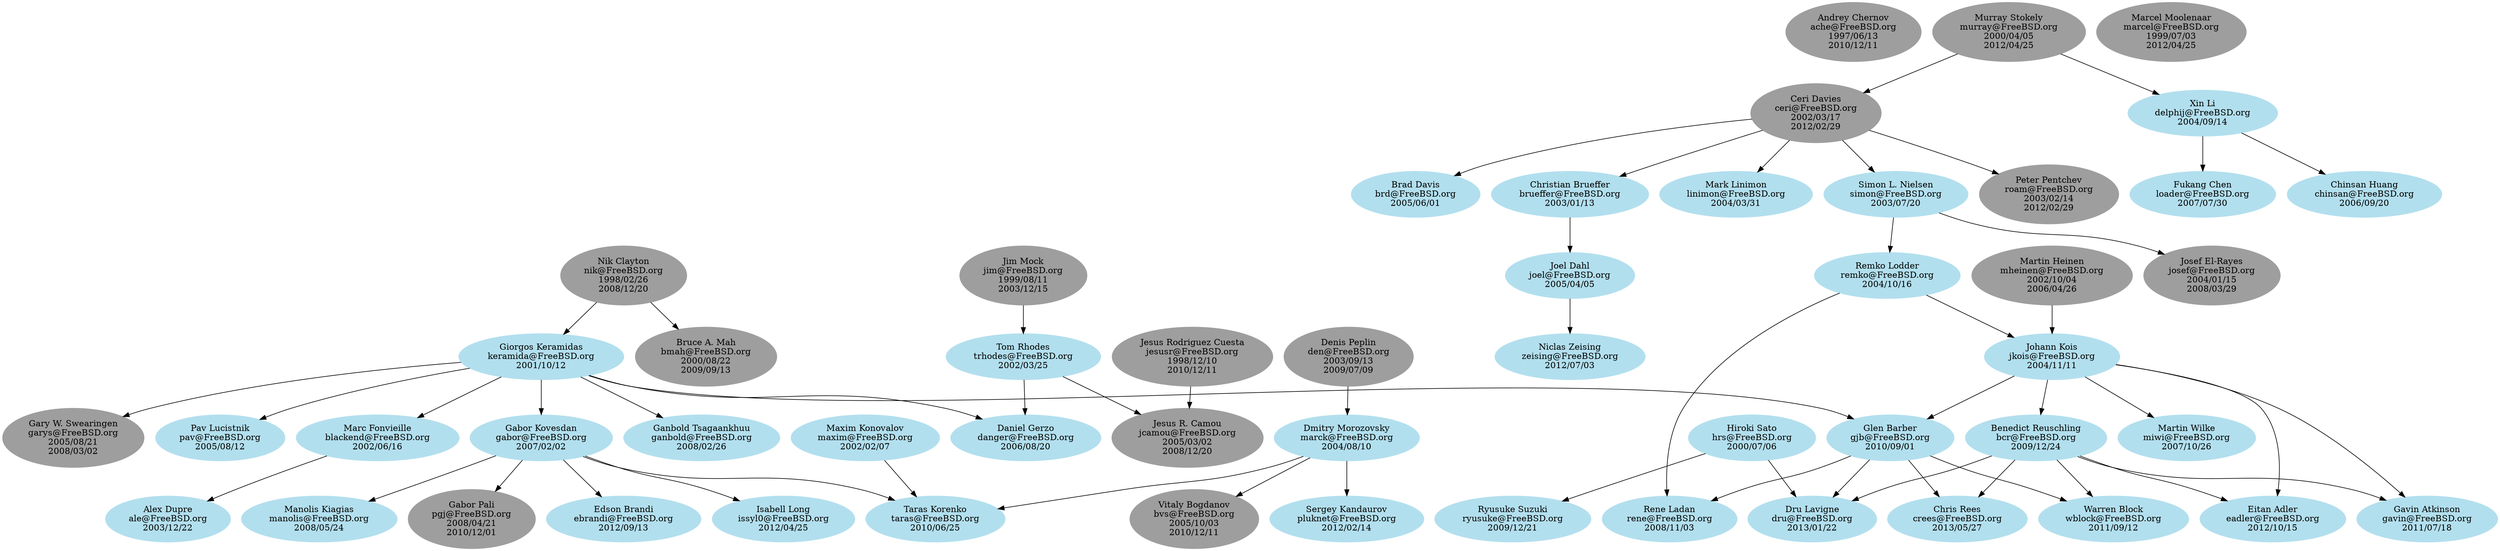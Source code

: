 # $FreeBSD: releng/10.2/share/misc/committers-doc.dot 251102 2013-05-29 13:36:33Z crees $

# This file is meant to list all FreeBSD doc+www committers and describe the
# mentor-mentee relationships between them.
# The graphical output can be generated from this file with the following
# command:
# $ dot -T png -o file.png committers-doc.dot
#
# The dot binary is part of the graphics/graphviz port.

digraph doc {

# Node definitions follow this example:
#
#   foo [label="Foo Bar\nfoo@FreeBSD.org\n????/??/??"]
#
# ????/??/?? is the date when the commit bit was obtained, usually the one you
# can find looking at svn logs for the svnadmin/access file.
# Use YYYY/MM/DD format.
#
# For returned commit bits, the node definition will follow this example:
#
#   foo [label="Foo Bar\nfoo@FreeBSD.org\n????/??/??\n????/??/??"]
#
# The first date is the same as for an active committer, the second date is
# the date when the commit bit has been returned. Again, check svn logs.

node [color=grey62, style=filled, bgcolor=black];

# Alumni go here. Try to keep things sorted.

ache [label="Andrey Chernov\nache@FreeBSD.org\n1997/06/13\n2010/12/11"]
bmah [label="Bruce A. Mah\nbmah@FreeBSD.org\n2000/08/22\n2009/09/13"]
bvs [label="Vitaly Bogdanov\nbvs@FreeBSD.org\n2005/10/03\n2010/12/11"]
ceri [label="Ceri Davies\nceri@FreeBSD.org\n2002/03/17\n2012/02/29"]
den [label="Denis Peplin\nden@FreeBSD.org\n2003/09/13\n2009/07/09"]
garys [label="Gary W. Swearingen\ngarys@FreeBSD.org\n2005/08/21\n2008/03/02"]
jcamou [label="Jesus R. Camou\njcamou@FreeBSD.org\n2005/03/02\n2008/12/20"]
jesusr [label="Jesus Rodriguez Cuesta\njesusr@FreeBSD.org\n1998/12/10\n2010/12/11"]
jim [label="Jim Mock\njim@FreeBSD.org\n1999/08/11\n2003/12/15"]
josef [label="Josef El-Rayes\njosef@FreeBSD.org\n2004/01/15\n2008/03/29"]
marcel [label="Marcel Moolenaar\nmarcel@FreeBSD.org\n1999/07/03\n2012/04/25"]
mheinen [label="Martin Heinen\nmheinen@FreeBSD.org\n2002/10/04\n2006/04/26"]
murray [label="Murray Stokely\nmurray@FreeBSD.org\n2000/04/05\n2012/04/25"]
nik [label="Nik Clayton\nnik@FreeBSD.org\n1998/02/26\n2008/12/20"]
pgj [label="Gabor Pali\npgj@FreeBSD.org\n2008/04/21\n2010/12/01"]
roam [label="Peter Pentchev\nroam@FreeBSD.org\n2003/02/14\n2012/02/29"]

node [color=lightblue2, style=filled, bgcolor=black];

# Current doc committers go here. Try to keep things sorted.

ale [label="Alex Dupre\nale@FreeBSD.org\n2003/12/22"]
bcr [label="Benedict Reuschling\nbcr@FreeBSD.org\n2009/12/24"]
blackend [label="Marc Fonvieille\nblackend@FreeBSD.org\n2002/06/16"]
brd [label="Brad Davis\nbrd@FreeBSD.org\n2005/06/01"]
brueffer [label="Christian Brueffer\nbrueffer@FreeBSD.org\n2003/01/13"]
chinsan [label="Chinsan Huang\nchinsan@FreeBSD.org\n2006/09/20"]
crees [label="Chris Rees\ncrees@FreeBSD.org\n2013/05/27"]
danger [label="Daniel Gerzo\ndanger@FreeBSD.org\n2006/08/20"]
delphij [label="Xin Li\ndelphij@FreeBSD.org\n2004/09/14"]
dru [label="Dru Lavigne\ndru@FreeBSD.org\n2013/01/22"]
eadler [label="Eitan Adler\neadler@FreeBSD.org\n2012/10/15"]
ebrandi [label="Edson Brandi\nebrandi@FreeBSD.org\n2012/09/13"]
gabor [label="Gabor Kovesdan\ngabor@FreeBSD.org\n2007/02/02"]
ganbold [label="Ganbold Tsagaankhuu\nganbold@FreeBSD.org\n2008/02/26"]
gavin [label="Gavin Atkinson\ngavin@FreeBSD.org\n2011/07/18"]
gjb [label="Glen Barber\ngjb@FreeBSD.org\n2010/09/01"]
hrs [label="Hiroki Sato\nhrs@FreeBSD.org\n2000/07/06"]
issyl0 [label="Isabell Long\nissyl0@FreeBSD.org\n2012/04/25"]
jkois [label="Johann Kois\njkois@FreeBSD.org\n2004/11/11"]
joel [label="Joel Dahl\njoel@FreeBSD.org\n2005/04/05"]
keramida [label="Giorgos Keramidas\nkeramida@FreeBSD.org\n2001/10/12"]
linimon [label="Mark Linimon\nlinimon@FreeBSD.org\n2004/03/31"]
loader [label="Fukang Chen\nloader@FreeBSD.org\n2007/07/30"]
manolis [label="Manolis Kiagias\nmanolis@FreeBSD.org\n2008/05/24"]
marck [label="Dmitry Morozovsky\nmarck@FreeBSD.org\n2004/08/10"]
maxim [label="Maxim Konovalov\nmaxim@FreeBSD.org\n2002/02/07"]
miwi [label="Martin Wilke\nmiwi@FreeBSD.org\n2007/10/26"]
pav [label="Pav Lucistnik\npav@FreeBSD.org\n2005/08/12"]
pluknet [label="Sergey Kandaurov\npluknet@FreeBSD.org\n2012/02/14"]
remko [label="Remko Lodder\nremko@FreeBSD.org\n2004/10/16"]
rene [label="Rene Ladan\nrene@FreeBSD.org\n2008/11/03"]
ryusuke [label="Ryusuke Suzuki\nryusuke@FreeBSD.org\n2009/12/21"]
simon [label="Simon L. Nielsen\nsimon@FreeBSD.org\n2003/07/20"]
taras [label="Taras Korenko\ntaras@FreeBSD.org\n2010/06/25"]
trhodes [label="Tom Rhodes\ntrhodes@FreeBSD.org\n2002/03/25"]
wblock [label="Warren Block\nwblock@FreeBSD.org\n2011/09/12"]
zeising [label="Niclas Zeising\nzeising@FreeBSD.org\n2012/07/03"]

# Here are the mentor/mentee relationships.
# Group together all the mentees for a particular mentor.
# Keep the list sorted by mentor login.

bcr -> gavin
bcr -> wblock
bcr -> eadler
bcr -> dru
bcr -> crees

blackend -> ale

brueffer -> joel

ceri -> brd
ceri -> brueffer
ceri -> linimon
ceri -> roam
ceri -> simon

den -> marck

delphij -> chinsan
delphij -> loader

gabor -> pgj
gabor -> manolis
gabor -> taras
gabor -> issyl0
gabor -> ebrandi

gjb -> wblock
gjb -> rene
gjb -> dru
gjb -> crees

hrs -> ryusuke
hrs -> dru

jesusr -> jcamou

jim -> trhodes

jkois -> miwi
jkois -> bcr
jkois -> gavin
jkois -> gjb
jkois -> eadler

joel -> zeising

keramida -> blackend
keramida -> danger
keramida -> gabor
keramida -> ganbold
keramida -> garys
keramida -> gjb
keramida -> pav

marck -> bvs
marck -> pluknet
marck -> taras

maxim -> taras

mheinen -> jkois

murray -> ceri
murray -> delphij

nik -> bmah
nik -> keramida

remko -> jkois
remko -> rene

simon -> josef
simon -> remko

trhodes -> danger
trhodes -> jcamou
}
